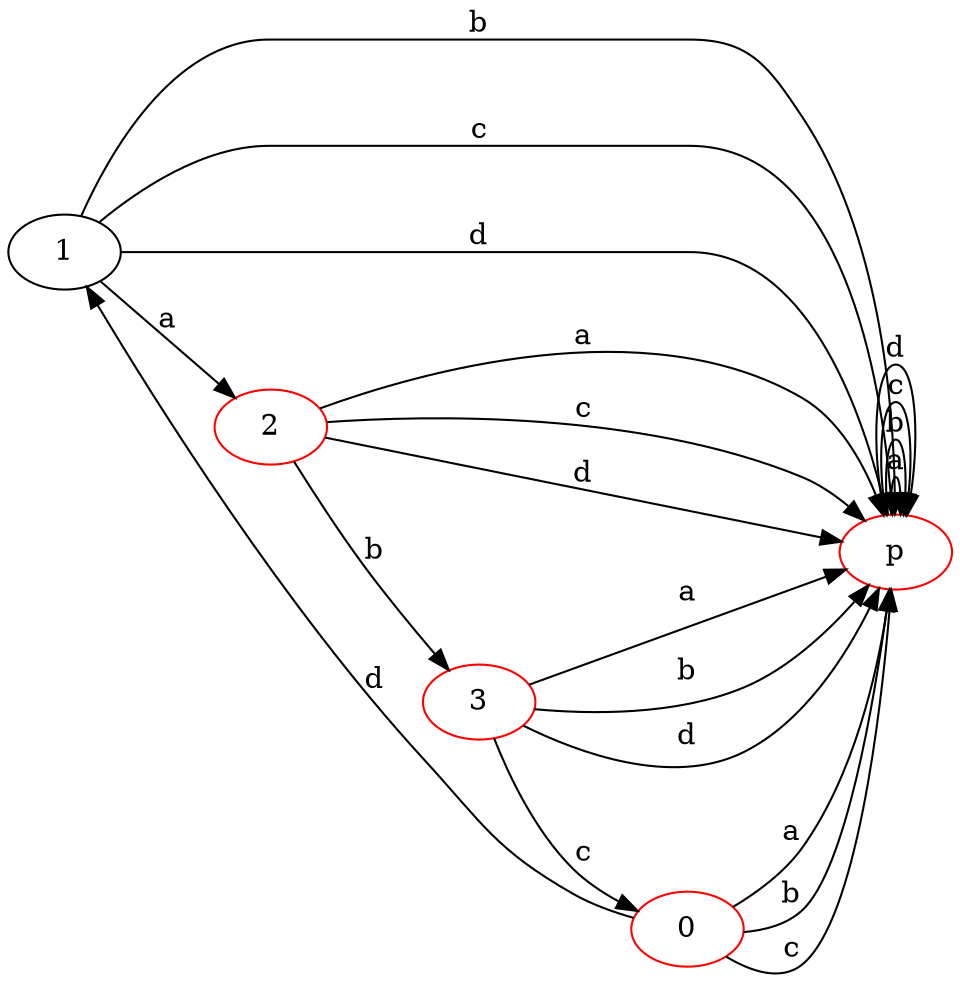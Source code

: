 digraph {
	rankdir=LR
	p [color=red]
	p -> p [label=a]
	p -> p [label=b]
	p -> p [label=c]
	p -> p [label=d]
	1
	1 -> 2 [label=a]
	1 -> p [label=b]
	1 -> p [label=c]
	1 -> p [label=d]
	0 [color=red]
	0 -> 1 [label=d]
	0 -> p [label=a]
	0 -> p [label=b]
	0 -> p [label=c]
	3 [color=red]
	3 -> 0 [label=c]
	3 -> p [label=a]
	3 -> p [label=b]
	3 -> p [label=d]
	2 [color=red]
	2 -> 3 [label=b]
	2 -> p [label=a]
	2 -> p [label=c]
	2 -> p [label=d]
}
